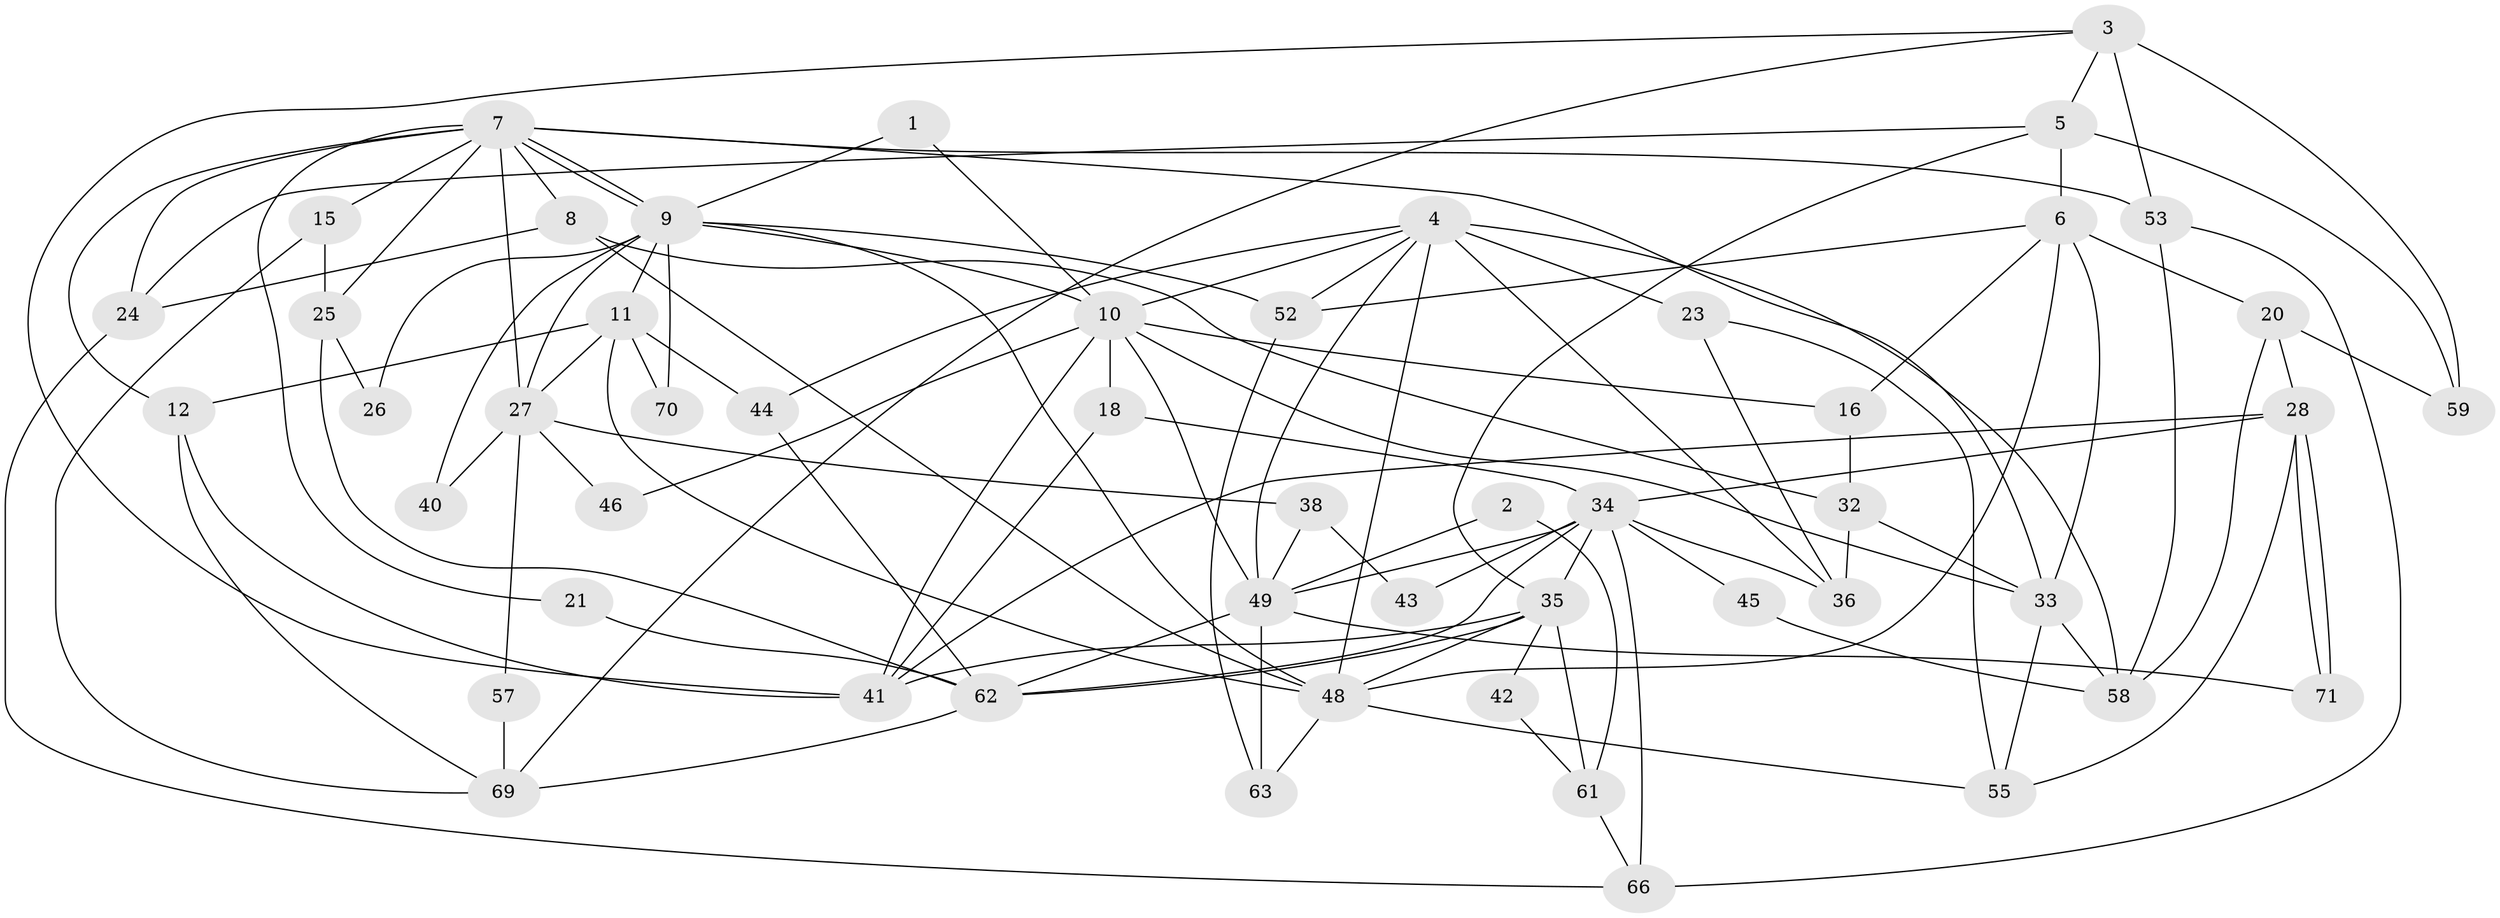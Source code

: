 // original degree distribution, {3: 0.2465753424657534, 2: 0.1643835616438356, 4: 0.273972602739726, 5: 0.1780821917808219, 9: 0.0273972602739726, 6: 0.0821917808219178, 8: 0.0136986301369863, 7: 0.0136986301369863}
// Generated by graph-tools (version 1.1) at 2025/18/03/04/25 18:18:54]
// undirected, 51 vertices, 116 edges
graph export_dot {
graph [start="1"]
  node [color=gray90,style=filled];
  1 [super="+19"];
  2;
  3 [super="+22"];
  4 [super="+56+68"];
  5;
  6 [super="+17"];
  7 [super="+50"];
  8;
  9 [super="+13"];
  10 [super="+30+60"];
  11 [super="+14"];
  12 [super="+29"];
  15;
  16;
  18;
  20;
  21;
  23 [super="+64"];
  24;
  25;
  26;
  27 [super="+31+37"];
  28;
  32 [super="+54"];
  33 [super="+65"];
  34 [super="+67+47"];
  35 [super="+73"];
  36;
  38;
  40;
  41;
  42;
  43;
  44 [super="+72"];
  45;
  46;
  48 [super="+51"];
  49;
  52;
  53;
  55;
  57;
  58;
  59;
  61;
  62;
  63;
  66;
  69;
  70;
  71;
  1 -- 9;
  1 -- 10 [weight=2];
  2 -- 61;
  2 -- 49;
  3 -- 41;
  3 -- 5;
  3 -- 53 [weight=2];
  3 -- 59;
  3 -- 69;
  4 -- 58;
  4 -- 48;
  4 -- 49;
  4 -- 23 [weight=2];
  4 -- 44;
  4 -- 52;
  4 -- 10;
  4 -- 36;
  5 -- 35;
  5 -- 6;
  5 -- 24;
  5 -- 59;
  6 -- 16;
  6 -- 20;
  6 -- 52;
  6 -- 48;
  6 -- 33;
  7 -- 9;
  7 -- 9;
  7 -- 53;
  7 -- 15;
  7 -- 24;
  7 -- 25;
  7 -- 33;
  7 -- 8;
  7 -- 12;
  7 -- 21;
  7 -- 27;
  8 -- 24;
  8 -- 48;
  8 -- 32;
  9 -- 70;
  9 -- 40;
  9 -- 11;
  9 -- 48;
  9 -- 52;
  9 -- 26;
  9 -- 10;
  9 -- 27 [weight=2];
  10 -- 41;
  10 -- 16;
  10 -- 46;
  10 -- 49;
  10 -- 33;
  10 -- 18;
  11 -- 44 [weight=2];
  11 -- 48;
  11 -- 12 [weight=2];
  11 -- 70;
  11 -- 27;
  12 -- 41;
  12 -- 69;
  15 -- 25;
  15 -- 69;
  16 -- 32;
  18 -- 41;
  18 -- 34;
  20 -- 28;
  20 -- 59;
  20 -- 58;
  21 -- 62;
  23 -- 55;
  23 -- 36;
  24 -- 66;
  25 -- 62;
  25 -- 26;
  27 -- 40;
  27 -- 38;
  27 -- 57;
  27 -- 46;
  28 -- 71;
  28 -- 71;
  28 -- 41;
  28 -- 55;
  28 -- 34;
  32 -- 36;
  32 -- 33;
  33 -- 58;
  33 -- 55;
  34 -- 66;
  34 -- 49;
  34 -- 36;
  34 -- 43;
  34 -- 45;
  34 -- 62;
  34 -- 35;
  35 -- 62;
  35 -- 42;
  35 -- 48;
  35 -- 41;
  35 -- 61;
  38 -- 49;
  38 -- 43;
  42 -- 61;
  44 -- 62;
  45 -- 58;
  48 -- 55;
  48 -- 63;
  49 -- 62;
  49 -- 63;
  49 -- 71;
  52 -- 63;
  53 -- 58;
  53 -- 66;
  57 -- 69;
  61 -- 66;
  62 -- 69;
}
